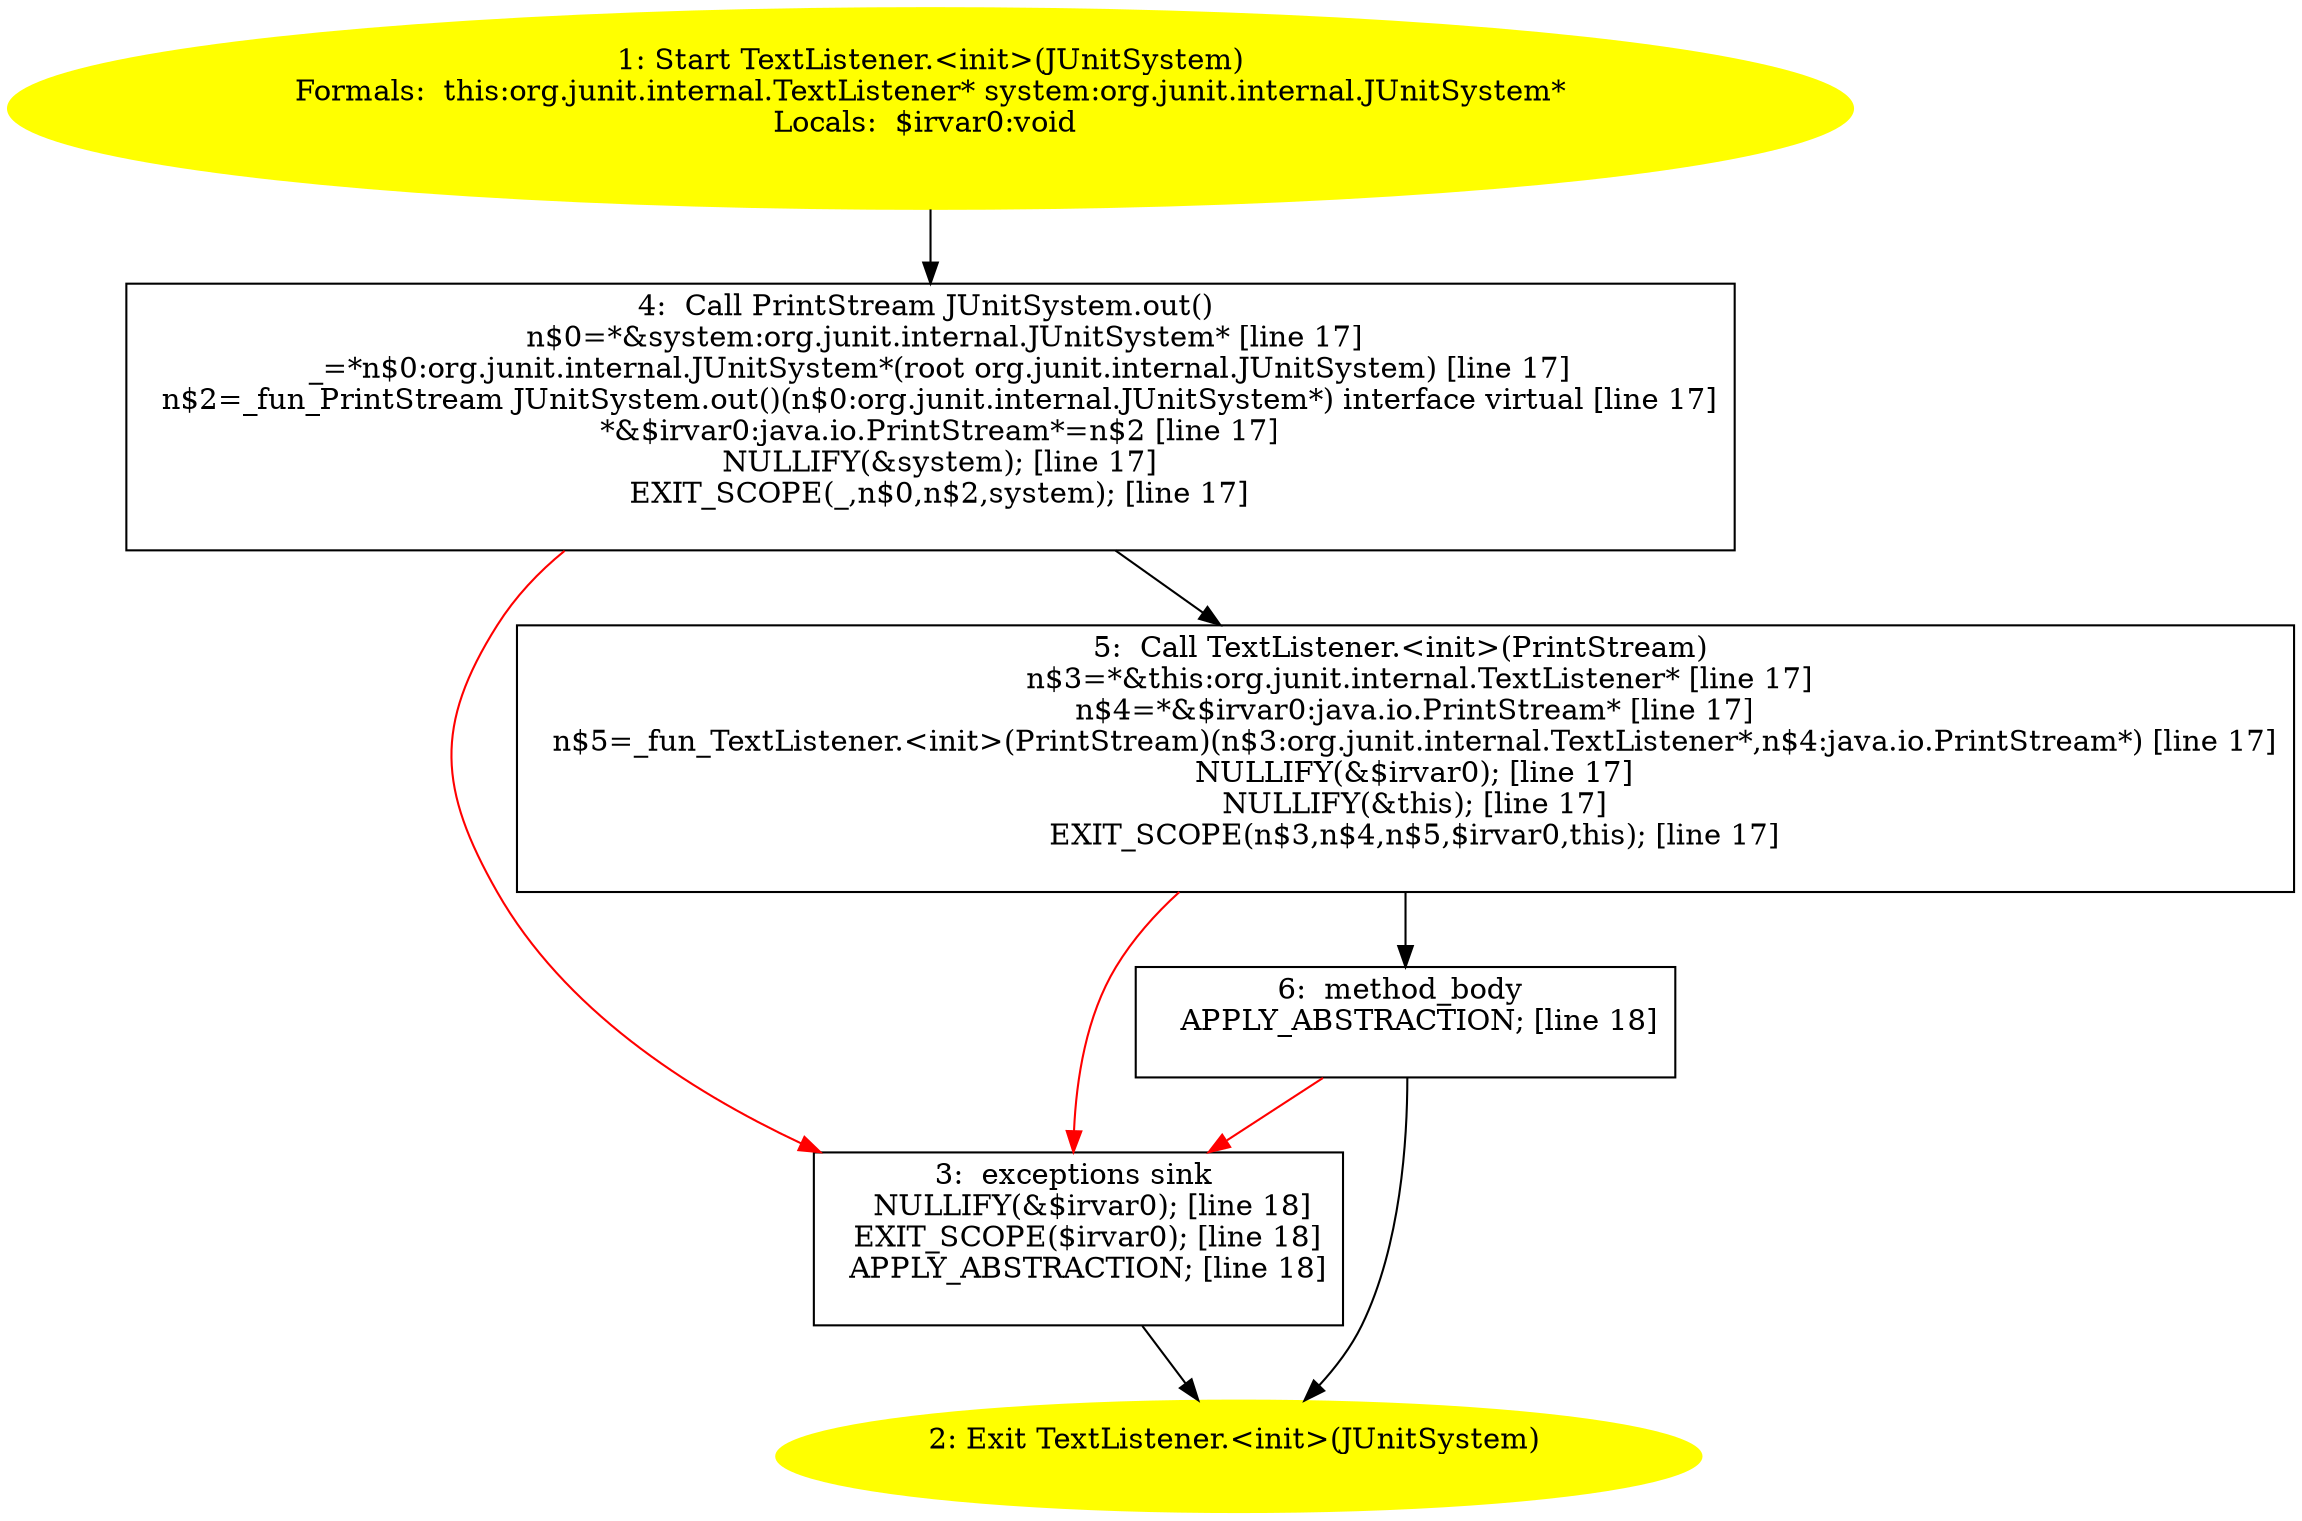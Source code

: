 /* @generated */
digraph cfg {
"org.junit.internal.TextListener.<init>(org.junit.internal.JUnitSystem).fbad5460080abbb2467e17a8b7fdd4b7_1" [label="1: Start TextListener.<init>(JUnitSystem)\nFormals:  this:org.junit.internal.TextListener* system:org.junit.internal.JUnitSystem*\nLocals:  $irvar0:void \n  " color=yellow style=filled]
	

	 "org.junit.internal.TextListener.<init>(org.junit.internal.JUnitSystem).fbad5460080abbb2467e17a8b7fdd4b7_1" -> "org.junit.internal.TextListener.<init>(org.junit.internal.JUnitSystem).fbad5460080abbb2467e17a8b7fdd4b7_4" ;
"org.junit.internal.TextListener.<init>(org.junit.internal.JUnitSystem).fbad5460080abbb2467e17a8b7fdd4b7_2" [label="2: Exit TextListener.<init>(JUnitSystem) \n  " color=yellow style=filled]
	

"org.junit.internal.TextListener.<init>(org.junit.internal.JUnitSystem).fbad5460080abbb2467e17a8b7fdd4b7_3" [label="3:  exceptions sink \n   NULLIFY(&$irvar0); [line 18]\n  EXIT_SCOPE($irvar0); [line 18]\n  APPLY_ABSTRACTION; [line 18]\n " shape="box"]
	

	 "org.junit.internal.TextListener.<init>(org.junit.internal.JUnitSystem).fbad5460080abbb2467e17a8b7fdd4b7_3" -> "org.junit.internal.TextListener.<init>(org.junit.internal.JUnitSystem).fbad5460080abbb2467e17a8b7fdd4b7_2" ;
"org.junit.internal.TextListener.<init>(org.junit.internal.JUnitSystem).fbad5460080abbb2467e17a8b7fdd4b7_4" [label="4:  Call PrintStream JUnitSystem.out() \n   n$0=*&system:org.junit.internal.JUnitSystem* [line 17]\n  _=*n$0:org.junit.internal.JUnitSystem*(root org.junit.internal.JUnitSystem) [line 17]\n  n$2=_fun_PrintStream JUnitSystem.out()(n$0:org.junit.internal.JUnitSystem*) interface virtual [line 17]\n  *&$irvar0:java.io.PrintStream*=n$2 [line 17]\n  NULLIFY(&system); [line 17]\n  EXIT_SCOPE(_,n$0,n$2,system); [line 17]\n " shape="box"]
	

	 "org.junit.internal.TextListener.<init>(org.junit.internal.JUnitSystem).fbad5460080abbb2467e17a8b7fdd4b7_4" -> "org.junit.internal.TextListener.<init>(org.junit.internal.JUnitSystem).fbad5460080abbb2467e17a8b7fdd4b7_5" ;
	 "org.junit.internal.TextListener.<init>(org.junit.internal.JUnitSystem).fbad5460080abbb2467e17a8b7fdd4b7_4" -> "org.junit.internal.TextListener.<init>(org.junit.internal.JUnitSystem).fbad5460080abbb2467e17a8b7fdd4b7_3" [color="red" ];
"org.junit.internal.TextListener.<init>(org.junit.internal.JUnitSystem).fbad5460080abbb2467e17a8b7fdd4b7_5" [label="5:  Call TextListener.<init>(PrintStream) \n   n$3=*&this:org.junit.internal.TextListener* [line 17]\n  n$4=*&$irvar0:java.io.PrintStream* [line 17]\n  n$5=_fun_TextListener.<init>(PrintStream)(n$3:org.junit.internal.TextListener*,n$4:java.io.PrintStream*) [line 17]\n  NULLIFY(&$irvar0); [line 17]\n  NULLIFY(&this); [line 17]\n  EXIT_SCOPE(n$3,n$4,n$5,$irvar0,this); [line 17]\n " shape="box"]
	

	 "org.junit.internal.TextListener.<init>(org.junit.internal.JUnitSystem).fbad5460080abbb2467e17a8b7fdd4b7_5" -> "org.junit.internal.TextListener.<init>(org.junit.internal.JUnitSystem).fbad5460080abbb2467e17a8b7fdd4b7_6" ;
	 "org.junit.internal.TextListener.<init>(org.junit.internal.JUnitSystem).fbad5460080abbb2467e17a8b7fdd4b7_5" -> "org.junit.internal.TextListener.<init>(org.junit.internal.JUnitSystem).fbad5460080abbb2467e17a8b7fdd4b7_3" [color="red" ];
"org.junit.internal.TextListener.<init>(org.junit.internal.JUnitSystem).fbad5460080abbb2467e17a8b7fdd4b7_6" [label="6:  method_body \n   APPLY_ABSTRACTION; [line 18]\n " shape="box"]
	

	 "org.junit.internal.TextListener.<init>(org.junit.internal.JUnitSystem).fbad5460080abbb2467e17a8b7fdd4b7_6" -> "org.junit.internal.TextListener.<init>(org.junit.internal.JUnitSystem).fbad5460080abbb2467e17a8b7fdd4b7_2" ;
	 "org.junit.internal.TextListener.<init>(org.junit.internal.JUnitSystem).fbad5460080abbb2467e17a8b7fdd4b7_6" -> "org.junit.internal.TextListener.<init>(org.junit.internal.JUnitSystem).fbad5460080abbb2467e17a8b7fdd4b7_3" [color="red" ];
}
